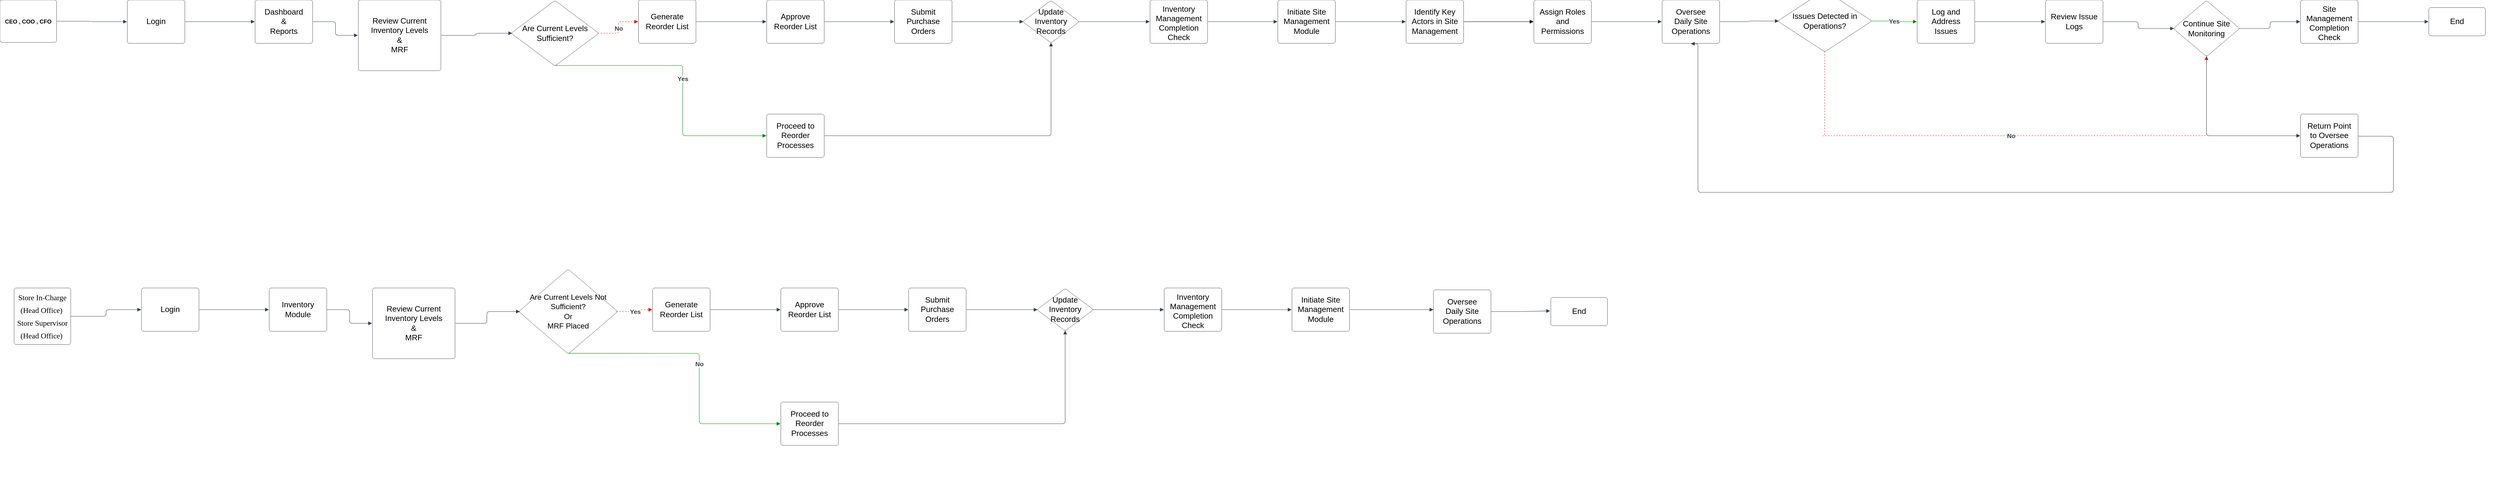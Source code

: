 <mxfile version="26.0.6">
  <diagram name="Page-1" id="gkHH0XiydJWJVt2vifZf">
    <mxGraphModel dx="4541" dy="-502" grid="1" gridSize="10" guides="1" tooltips="1" connect="1" arrows="1" fold="1" page="1" pageScale="1" pageWidth="850" pageHeight="1100" math="0" shadow="0">
      <root>
        <mxCell id="0" />
        <mxCell id="1" parent="0" />
        <mxCell id="hJsZTmZmDDR9Kw60t7y2-1" value="" style="group;dropTarget=0;pointerEvents=0;" vertex="1" parent="1">
          <mxGeometry x="-3400" y="1159" width="5271" height="408.431" as="geometry" />
        </mxCell>
        <mxCell id="hJsZTmZmDDR9Kw60t7y2-2" value="&lt;span style=&quot;font-size: 12px; text-wrap-mode: nowrap;&quot;&gt;&lt;b&gt;CEO , COO , CFO&lt;/b&gt;&lt;/span&gt;" style="html=1;overflow=block;blockSpacing=1;whiteSpace=wrap;fontSize=16.7;spacing=3.8;rounded=1;absoluteArcSize=1;arcSize=9;strokeWidth=NaN;lucidId=EjgL6~Q6XDg3;" vertex="1" parent="hJsZTmZmDDR9Kw60t7y2-1">
          <mxGeometry width="120" height="90" as="geometry" />
        </mxCell>
        <mxCell id="hJsZTmZmDDR9Kw60t7y2-3" value="Login" style="html=1;overflow=block;blockSpacing=1;whiteSpace=wrap;fontSize=16.7;spacing=9;rounded=1;absoluteArcSize=1;arcSize=9;strokeWidth=NaN;lucidId=EjgLtwZEJxSu;" vertex="1" parent="hJsZTmZmDDR9Kw60t7y2-1">
          <mxGeometry x="270" width="122" height="92" as="geometry" />
        </mxCell>
        <mxCell id="hJsZTmZmDDR9Kw60t7y2-4" value="Dashboard&lt;br&gt;&amp;amp;&lt;br&gt;Reports" style="html=1;overflow=block;blockSpacing=1;whiteSpace=wrap;fontSize=16.7;spacing=9;rounded=1;absoluteArcSize=1;arcSize=9;strokeWidth=NaN;lucidId=EjgLVKG_Uo.f;" vertex="1" parent="hJsZTmZmDDR9Kw60t7y2-1">
          <mxGeometry x="541" width="122" height="92" as="geometry" />
        </mxCell>
        <mxCell id="hJsZTmZmDDR9Kw60t7y2-5" value="Review Current Inventory Levels&lt;br&gt;&amp;amp;&lt;div&gt;MRF&lt;/div&gt;" style="html=1;overflow=block;blockSpacing=1;whiteSpace=wrap;fontSize=16.7;spacing=9;rounded=1;absoluteArcSize=1;arcSize=9;strokeWidth=NaN;lucidId=EjgLOzU3.O_G;" vertex="1" parent="hJsZTmZmDDR9Kw60t7y2-1">
          <mxGeometry x="760" width="175" height="150" as="geometry" />
        </mxCell>
        <mxCell id="hJsZTmZmDDR9Kw60t7y2-6" value="Are Current Levels Sufficient?" style="html=1;overflow=block;blockSpacing=1;whiteSpace=wrap;rhombus;fontSize=16.7;spacing=3.8;rounded=1;absoluteArcSize=1;arcSize=9;strokeWidth=NaN;lucidId=EjgL9UUAcc1q;" vertex="1" parent="hJsZTmZmDDR9Kw60t7y2-1">
          <mxGeometry x="1084" y="1" width="186" height="139" as="geometry" />
        </mxCell>
        <mxCell id="hJsZTmZmDDR9Kw60t7y2-7" value="Proceed to Reorder Processes" style="html=1;overflow=block;blockSpacing=1;whiteSpace=wrap;fontSize=16.7;spacing=9;rounded=1;absoluteArcSize=1;arcSize=9;strokeWidth=NaN;lucidId=EjgLZHWEGcp9;" vertex="1" parent="hJsZTmZmDDR9Kw60t7y2-1">
          <mxGeometry x="1626" y="242" width="122" height="92" as="geometry" />
        </mxCell>
        <mxCell id="hJsZTmZmDDR9Kw60t7y2-8" value="Generate Reorder List" style="html=1;overflow=block;blockSpacing=1;whiteSpace=wrap;fontSize=16.7;spacing=9;rounded=1;absoluteArcSize=1;arcSize=9;strokeWidth=NaN;lucidId=EjgLFG6DfWJj;" vertex="1" parent="hJsZTmZmDDR9Kw60t7y2-1">
          <mxGeometry x="1354" width="122" height="92" as="geometry" />
        </mxCell>
        <mxCell id="hJsZTmZmDDR9Kw60t7y2-9" value="Approve Reorder List" style="html=1;overflow=block;blockSpacing=1;whiteSpace=wrap;fontSize=16.7;spacing=9;rounded=1;absoluteArcSize=1;arcSize=9;strokeWidth=NaN;lucidId=EjgLLr8iSvA0;" vertex="1" parent="hJsZTmZmDDR9Kw60t7y2-1">
          <mxGeometry x="1626" width="122" height="92" as="geometry" />
        </mxCell>
        <mxCell id="hJsZTmZmDDR9Kw60t7y2-10" value="Submit Purchase Orders" style="html=1;overflow=block;blockSpacing=1;whiteSpace=wrap;fontSize=16.7;spacing=9;rounded=1;absoluteArcSize=1;arcSize=9;strokeWidth=NaN;lucidId=EjgLrljgHhcF;" vertex="1" parent="hJsZTmZmDDR9Kw60t7y2-1">
          <mxGeometry x="1897" width="122" height="92" as="geometry" />
        </mxCell>
        <mxCell id="hJsZTmZmDDR9Kw60t7y2-11" value="Update Inventory Records" style="html=1;overflow=block;blockSpacing=1;whiteSpace=wrap;rhombus;fontSize=16.7;spacing=3.8;rounded=1;absoluteArcSize=1;arcSize=9;strokeWidth=NaN;lucidId=EjgLuijhRN4M;" vertex="1" parent="hJsZTmZmDDR9Kw60t7y2-1">
          <mxGeometry x="2169" y="1" width="120" height="90" as="geometry" />
        </mxCell>
        <mxCell id="hJsZTmZmDDR9Kw60t7y2-12" value="Inventory Management Completion Check" style="html=1;overflow=block;blockSpacing=1;whiteSpace=wrap;fontSize=16.7;spacing=9;rounded=1;absoluteArcSize=1;arcSize=9;strokeWidth=NaN;lucidId=EjgL_.4KRflO;" vertex="1" parent="hJsZTmZmDDR9Kw60t7y2-1">
          <mxGeometry x="2439" width="122" height="92" as="geometry" />
        </mxCell>
        <mxCell id="hJsZTmZmDDR9Kw60t7y2-13" value="Initiate Site Management Module" style="html=1;overflow=block;blockSpacing=1;whiteSpace=wrap;fontSize=16.7;spacing=9;rounded=1;absoluteArcSize=1;arcSize=9;strokeWidth=NaN;lucidId=EjgLI088RUfB;" vertex="1" parent="hJsZTmZmDDR9Kw60t7y2-1">
          <mxGeometry x="2710" width="122" height="92" as="geometry" />
        </mxCell>
        <mxCell id="hJsZTmZmDDR9Kw60t7y2-14" value="Identify Key Actors in Site Management" style="html=1;overflow=block;blockSpacing=1;whiteSpace=wrap;fontSize=16.7;spacing=9;rounded=1;absoluteArcSize=1;arcSize=9;strokeWidth=NaN;lucidId=EjgLQOj7N_Zz;" vertex="1" parent="hJsZTmZmDDR9Kw60t7y2-1">
          <mxGeometry x="2982" width="122" height="92" as="geometry" />
        </mxCell>
        <mxCell id="hJsZTmZmDDR9Kw60t7y2-15" value="Assign Roles and Permissions" style="html=1;overflow=block;blockSpacing=1;whiteSpace=wrap;fontSize=16.7;spacing=9;rounded=1;absoluteArcSize=1;arcSize=9;strokeWidth=NaN;lucidId=EjgLk.0mJW4V;" vertex="1" parent="hJsZTmZmDDR9Kw60t7y2-1">
          <mxGeometry x="3253" width="122" height="92" as="geometry" />
        </mxCell>
        <mxCell id="hJsZTmZmDDR9Kw60t7y2-16" value="Oversee Daily Site Operations" style="html=1;overflow=block;blockSpacing=1;whiteSpace=wrap;fontSize=16.7;spacing=9;rounded=1;absoluteArcSize=1;arcSize=9;strokeWidth=NaN;lucidId=EjgLvT6um53y;" vertex="1" parent="hJsZTmZmDDR9Kw60t7y2-1">
          <mxGeometry x="3525" width="122" height="92" as="geometry" />
        </mxCell>
        <mxCell id="hJsZTmZmDDR9Kw60t7y2-17" value="Issues Detected in Operations?" style="html=1;overflow=block;blockSpacing=1;whiteSpace=wrap;rhombus;fontSize=16.7;spacing=3.8;rounded=1;absoluteArcSize=1;arcSize=9;strokeWidth=NaN;lucidId=EjgL9F~z1Yey;" vertex="1" parent="hJsZTmZmDDR9Kw60t7y2-1">
          <mxGeometry x="3770" y="-20.75" width="200" height="130.75" as="geometry" />
        </mxCell>
        <mxCell id="hJsZTmZmDDR9Kw60t7y2-18" value="Log and Address Issues" style="html=1;overflow=block;blockSpacing=1;whiteSpace=wrap;fontSize=16.7;spacing=9;rounded=1;absoluteArcSize=1;arcSize=9;strokeWidth=NaN;lucidId=EjgLhWUXhW7u;" vertex="1" parent="hJsZTmZmDDR9Kw60t7y2-1">
          <mxGeometry x="4066" width="122" height="92" as="geometry" />
        </mxCell>
        <mxCell id="hJsZTmZmDDR9Kw60t7y2-19" value="Review Issue Logs" style="html=1;overflow=block;blockSpacing=1;whiteSpace=wrap;fontSize=16.7;spacing=9;rounded=1;absoluteArcSize=1;arcSize=9;strokeWidth=NaN;lucidId=EjgLm85xOVRP;" vertex="1" parent="hJsZTmZmDDR9Kw60t7y2-1">
          <mxGeometry x="4338" width="122" height="92" as="geometry" />
        </mxCell>
        <mxCell id="hJsZTmZmDDR9Kw60t7y2-20" value="Continue Site Monitoring" style="html=1;overflow=block;blockSpacing=1;whiteSpace=wrap;rhombus;fontSize=16.7;spacing=3.8;rounded=1;absoluteArcSize=1;arcSize=9;strokeWidth=NaN;lucidId=EjgL1orkh-_m;" vertex="1" parent="hJsZTmZmDDR9Kw60t7y2-1">
          <mxGeometry x="4609" y="1" width="141" height="119" as="geometry" />
        </mxCell>
        <mxCell id="hJsZTmZmDDR9Kw60t7y2-21" value="Site Management Completion Check" style="html=1;overflow=block;blockSpacing=1;whiteSpace=wrap;fontSize=16.7;spacing=9;rounded=1;absoluteArcSize=1;arcSize=9;strokeWidth=NaN;lucidId=EjgLoFfvhtgl;" vertex="1" parent="hJsZTmZmDDR9Kw60t7y2-1">
          <mxGeometry x="4879" width="122" height="92" as="geometry" />
        </mxCell>
        <mxCell id="hJsZTmZmDDR9Kw60t7y2-22" value="End" style="html=1;overflow=block;blockSpacing=1;whiteSpace=wrap;fontSize=16.7;spacing=3.8;rounded=1;absoluteArcSize=1;arcSize=9;strokeWidth=NaN;lucidId=EjgLxapHAk7J;" vertex="1" parent="hJsZTmZmDDR9Kw60t7y2-1">
          <mxGeometry x="5151" y="16" width="120" height="60" as="geometry" />
        </mxCell>
        <mxCell id="hJsZTmZmDDR9Kw60t7y2-24" value="Return Point to Oversee Operations" style="html=1;overflow=block;blockSpacing=1;whiteSpace=wrap;fontSize=16.7;spacing=9;rounded=1;absoluteArcSize=1;arcSize=9;strokeWidth=NaN;lucidId=EjgLWpXIi.QZ;" vertex="1" parent="hJsZTmZmDDR9Kw60t7y2-1">
          <mxGeometry x="4879" y="242" width="122" height="92" as="geometry" />
        </mxCell>
        <mxCell id="hJsZTmZmDDR9Kw60t7y2-25" value="" style="html=1;jettySize=18;whiteSpace=wrap;fontSize=13;strokeColor=#3a414a;strokeOpacity=100;strokeWidth=0.8;rounded=1;arcSize=12;edgeStyle=orthogonalEdgeStyle;startArrow=none;endArrow=block;endFill=1;exitX=1.006;exitY=0.5;exitPerimeter=0;entryX=-0.006;entryY=0.5;entryPerimeter=0;lucidId=EjgL3VEAT9DE;" edge="1" parent="hJsZTmZmDDR9Kw60t7y2-1" source="hJsZTmZmDDR9Kw60t7y2-2" target="hJsZTmZmDDR9Kw60t7y2-3">
          <mxGeometry width="100" height="100" relative="1" as="geometry">
            <Array as="points" />
          </mxGeometry>
        </mxCell>
        <mxCell id="hJsZTmZmDDR9Kw60t7y2-26" value="" style="html=1;jettySize=18;whiteSpace=wrap;fontSize=13;strokeColor=#3a414a;strokeOpacity=100;strokeWidth=0.8;rounded=1;arcSize=12;edgeStyle=orthogonalEdgeStyle;startArrow=none;endArrow=block;endFill=1;exitX=1.006;exitY=0.5;exitPerimeter=0;entryX=-0.006;entryY=0.5;entryPerimeter=0;lucidId=EjgL0av2GVsZ;" edge="1" parent="hJsZTmZmDDR9Kw60t7y2-1" source="hJsZTmZmDDR9Kw60t7y2-3" target="hJsZTmZmDDR9Kw60t7y2-4">
          <mxGeometry width="100" height="100" relative="1" as="geometry">
            <Array as="points" />
          </mxGeometry>
        </mxCell>
        <mxCell id="hJsZTmZmDDR9Kw60t7y2-27" value="" style="html=1;jettySize=18;whiteSpace=wrap;fontSize=13;strokeColor=#3a414a;strokeOpacity=100;strokeWidth=0.8;rounded=1;arcSize=12;edgeStyle=orthogonalEdgeStyle;startArrow=none;endArrow=block;endFill=1;exitX=1.006;exitY=0.5;exitPerimeter=0;entryX=-0.006;entryY=0.5;entryPerimeter=0;lucidId=EjgLHLuMFvAr;" edge="1" parent="hJsZTmZmDDR9Kw60t7y2-1" source="hJsZTmZmDDR9Kw60t7y2-4" target="hJsZTmZmDDR9Kw60t7y2-5">
          <mxGeometry width="100" height="100" relative="1" as="geometry">
            <Array as="points" />
          </mxGeometry>
        </mxCell>
        <mxCell id="hJsZTmZmDDR9Kw60t7y2-28" value="" style="html=1;jettySize=18;whiteSpace=wrap;fontSize=13;strokeColor=#3a414a;strokeOpacity=100;strokeWidth=0.8;rounded=1;arcSize=12;edgeStyle=orthogonalEdgeStyle;startArrow=none;endArrow=block;endFill=1;exitX=1.006;exitY=0.5;exitPerimeter=0;entryX=0.012;entryY=0.5;entryPerimeter=0;lucidId=EjgLv7LTHXwQ;" edge="1" parent="hJsZTmZmDDR9Kw60t7y2-1" source="hJsZTmZmDDR9Kw60t7y2-5" target="hJsZTmZmDDR9Kw60t7y2-6">
          <mxGeometry width="100" height="100" relative="1" as="geometry">
            <Array as="points" />
          </mxGeometry>
        </mxCell>
        <mxCell id="hJsZTmZmDDR9Kw60t7y2-29" value="" style="html=1;jettySize=18;whiteSpace=wrap;fontSize=13;strokeColor=#008a0e;strokeOpacity=100;strokeWidth=0.8;rounded=1;arcSize=12;edgeStyle=orthogonalEdgeStyle;startArrow=none;endArrow=block;endFill=1;exitX=0.5;exitY=0.992;exitPerimeter=0;entryX=-0.006;entryY=0.5;entryPerimeter=0;lucidId=EjgLafXjpDZq;" edge="1" parent="hJsZTmZmDDR9Kw60t7y2-1" source="hJsZTmZmDDR9Kw60t7y2-6" target="hJsZTmZmDDR9Kw60t7y2-7">
          <mxGeometry width="100" height="100" relative="1" as="geometry">
            <Array as="points" />
          </mxGeometry>
        </mxCell>
        <mxCell id="hJsZTmZmDDR9Kw60t7y2-30" value="Yes" style="text;html=1;resizable=0;labelBackgroundColor=default;align=center;verticalAlign=middle;fontStyle=1;fontColor=#3a414a;fontSize=13.3;" vertex="1" parent="hJsZTmZmDDR9Kw60t7y2-29">
          <mxGeometry relative="1" as="geometry" />
        </mxCell>
        <mxCell id="hJsZTmZmDDR9Kw60t7y2-31" value="" style="html=1;jettySize=18;whiteSpace=wrap;fontSize=13;strokeColor=#e81313;strokeOpacity=100;dashed=1;fixDash=1;strokeWidth=0.8;rounded=1;arcSize=12;edgeStyle=orthogonalEdgeStyle;startArrow=none;endArrow=block;endFill=1;exitX=0.988;exitY=0.5;exitPerimeter=0;entryX=-0.006;entryY=0.5;entryPerimeter=0;lucidId=EjgL27~xLFvi;" edge="1" parent="hJsZTmZmDDR9Kw60t7y2-1" source="hJsZTmZmDDR9Kw60t7y2-6" target="hJsZTmZmDDR9Kw60t7y2-8">
          <mxGeometry width="100" height="100" relative="1" as="geometry">
            <Array as="points" />
          </mxGeometry>
        </mxCell>
        <mxCell id="hJsZTmZmDDR9Kw60t7y2-32" value="No" style="text;html=1;resizable=0;labelBackgroundColor=default;align=center;verticalAlign=middle;fontStyle=1;fontColor=#3a414a;fontSize=13.3;" vertex="1" parent="hJsZTmZmDDR9Kw60t7y2-31">
          <mxGeometry relative="1" as="geometry" />
        </mxCell>
        <mxCell id="hJsZTmZmDDR9Kw60t7y2-33" value="" style="html=1;jettySize=18;whiteSpace=wrap;fontSize=13;strokeColor=#3a414a;strokeOpacity=100;strokeWidth=0.8;rounded=1;arcSize=12;edgeStyle=orthogonalEdgeStyle;startArrow=none;endArrow=block;endFill=1;exitX=1.006;exitY=0.5;exitPerimeter=0;entryX=-0.006;entryY=0.5;entryPerimeter=0;lucidId=EjgLr.cU1wcV;" edge="1" parent="hJsZTmZmDDR9Kw60t7y2-1" source="hJsZTmZmDDR9Kw60t7y2-8" target="hJsZTmZmDDR9Kw60t7y2-9">
          <mxGeometry width="100" height="100" relative="1" as="geometry">
            <Array as="points" />
          </mxGeometry>
        </mxCell>
        <mxCell id="hJsZTmZmDDR9Kw60t7y2-34" value="" style="html=1;jettySize=18;whiteSpace=wrap;fontSize=13;strokeColor=#3a414a;strokeOpacity=100;strokeWidth=0.8;rounded=1;arcSize=12;edgeStyle=orthogonalEdgeStyle;startArrow=none;endArrow=block;endFill=1;exitX=1.006;exitY=0.5;exitPerimeter=0;entryX=-0.006;entryY=0.5;entryPerimeter=0;lucidId=EjgLcfwG.y6m;" edge="1" parent="hJsZTmZmDDR9Kw60t7y2-1" source="hJsZTmZmDDR9Kw60t7y2-9" target="hJsZTmZmDDR9Kw60t7y2-10">
          <mxGeometry width="100" height="100" relative="1" as="geometry">
            <Array as="points" />
          </mxGeometry>
        </mxCell>
        <mxCell id="hJsZTmZmDDR9Kw60t7y2-35" value="" style="html=1;jettySize=18;whiteSpace=wrap;fontSize=13;strokeColor=#3a414a;strokeOpacity=100;strokeWidth=0.8;rounded=1;arcSize=12;edgeStyle=orthogonalEdgeStyle;startArrow=none;endArrow=block;endFill=1;exitX=1.006;exitY=0.5;exitPerimeter=0;entryX=0.5;entryY=0.992;entryPerimeter=0;lucidId=EjgL~QutdFOK;" edge="1" parent="hJsZTmZmDDR9Kw60t7y2-1" source="hJsZTmZmDDR9Kw60t7y2-7" target="hJsZTmZmDDR9Kw60t7y2-11">
          <mxGeometry width="100" height="100" relative="1" as="geometry">
            <Array as="points" />
          </mxGeometry>
        </mxCell>
        <mxCell id="hJsZTmZmDDR9Kw60t7y2-36" value="" style="html=1;jettySize=18;whiteSpace=wrap;fontSize=13;strokeColor=#3a414a;strokeOpacity=100;strokeWidth=0.8;rounded=1;arcSize=12;edgeStyle=orthogonalEdgeStyle;startArrow=none;endArrow=block;endFill=1;exitX=1.006;exitY=0.5;exitPerimeter=0;entryX=0.012;entryY=0.5;entryPerimeter=0;lucidId=EjgLXuzipgVp;" edge="1" parent="hJsZTmZmDDR9Kw60t7y2-1" source="hJsZTmZmDDR9Kw60t7y2-10" target="hJsZTmZmDDR9Kw60t7y2-11">
          <mxGeometry width="100" height="100" relative="1" as="geometry">
            <Array as="points" />
          </mxGeometry>
        </mxCell>
        <mxCell id="hJsZTmZmDDR9Kw60t7y2-37" value="" style="html=1;jettySize=18;whiteSpace=wrap;fontSize=13;strokeColor=#3a414a;strokeOpacity=100;strokeWidth=0.8;rounded=1;arcSize=12;edgeStyle=orthogonalEdgeStyle;startArrow=none;endArrow=block;endFill=1;exitX=0.988;exitY=0.5;exitPerimeter=0;entryX=-0.006;entryY=0.5;entryPerimeter=0;lucidId=EjgLS-o4CDrv;" edge="1" parent="hJsZTmZmDDR9Kw60t7y2-1" source="hJsZTmZmDDR9Kw60t7y2-11" target="hJsZTmZmDDR9Kw60t7y2-12">
          <mxGeometry width="100" height="100" relative="1" as="geometry">
            <Array as="points" />
          </mxGeometry>
        </mxCell>
        <mxCell id="hJsZTmZmDDR9Kw60t7y2-38" value="" style="html=1;jettySize=18;whiteSpace=wrap;fontSize=13;strokeColor=#3a414a;strokeOpacity=100;strokeWidth=0.8;rounded=1;arcSize=12;edgeStyle=orthogonalEdgeStyle;startArrow=none;endArrow=block;endFill=1;exitX=1.006;exitY=0.5;exitPerimeter=0;entryX=-0.006;entryY=0.5;entryPerimeter=0;lucidId=EjgLPVA~iwVe;" edge="1" parent="hJsZTmZmDDR9Kw60t7y2-1" source="hJsZTmZmDDR9Kw60t7y2-12" target="hJsZTmZmDDR9Kw60t7y2-13">
          <mxGeometry width="100" height="100" relative="1" as="geometry">
            <Array as="points" />
          </mxGeometry>
        </mxCell>
        <mxCell id="hJsZTmZmDDR9Kw60t7y2-39" value="" style="html=1;jettySize=18;whiteSpace=wrap;fontSize=13;strokeColor=#3a414a;strokeOpacity=100;strokeWidth=0.8;rounded=1;arcSize=12;edgeStyle=orthogonalEdgeStyle;startArrow=none;endArrow=block;endFill=1;exitX=1.006;exitY=0.5;exitPerimeter=0;entryX=-0.006;entryY=0.5;entryPerimeter=0;lucidId=EjgLKuAtKb~S;" edge="1" parent="hJsZTmZmDDR9Kw60t7y2-1" source="hJsZTmZmDDR9Kw60t7y2-13" target="hJsZTmZmDDR9Kw60t7y2-14">
          <mxGeometry width="100" height="100" relative="1" as="geometry">
            <Array as="points" />
          </mxGeometry>
        </mxCell>
        <mxCell id="hJsZTmZmDDR9Kw60t7y2-40" value="" style="html=1;jettySize=18;whiteSpace=wrap;fontSize=13;strokeOpacity=100;strokeWidth=0.8;rounded=1;arcSize=12;edgeStyle=orthogonalEdgeStyle;startArrow=none;endArrow=block;endFill=1;exitX=1.006;exitY=0.5;exitPerimeter=0;entryX=-0.006;entryY=0.5;entryPerimeter=0;lucidId=EjgLFE9ArPmi;" edge="1" parent="hJsZTmZmDDR9Kw60t7y2-1" source="hJsZTmZmDDR9Kw60t7y2-14" target="hJsZTmZmDDR9Kw60t7y2-15">
          <mxGeometry width="100" height="100" relative="1" as="geometry">
            <Array as="points" />
          </mxGeometry>
        </mxCell>
        <mxCell id="hJsZTmZmDDR9Kw60t7y2-41" value="" style="html=1;jettySize=18;whiteSpace=wrap;fontSize=13;strokeColor=#3a414a;strokeOpacity=100;strokeWidth=0.8;rounded=1;arcSize=12;edgeStyle=orthogonalEdgeStyle;startArrow=none;endArrow=block;endFill=1;exitX=1.006;exitY=0.5;exitPerimeter=0;entryX=-0.006;entryY=0.5;entryPerimeter=0;lucidId=EjgLl6FkTTJN;" edge="1" parent="hJsZTmZmDDR9Kw60t7y2-1" source="hJsZTmZmDDR9Kw60t7y2-15" target="hJsZTmZmDDR9Kw60t7y2-16">
          <mxGeometry width="100" height="100" relative="1" as="geometry">
            <Array as="points" />
          </mxGeometry>
        </mxCell>
        <mxCell id="hJsZTmZmDDR9Kw60t7y2-42" value="" style="html=1;jettySize=18;whiteSpace=wrap;fontSize=13;strokeColor=#3a414a;strokeOpacity=100;strokeWidth=0.8;rounded=1;arcSize=12;edgeStyle=orthogonalEdgeStyle;startArrow=none;endArrow=block;endFill=1;exitX=1.006;exitY=0.5;exitPerimeter=0;entryX=0.012;entryY=0.5;entryPerimeter=0;lucidId=EjgLp_ulS_DM;" edge="1" parent="hJsZTmZmDDR9Kw60t7y2-1" source="hJsZTmZmDDR9Kw60t7y2-16" target="hJsZTmZmDDR9Kw60t7y2-17">
          <mxGeometry width="100" height="100" relative="1" as="geometry">
            <Array as="points" />
          </mxGeometry>
        </mxCell>
        <mxCell id="hJsZTmZmDDR9Kw60t7y2-43" value="" style="html=1;jettySize=18;whiteSpace=wrap;fontSize=13;strokeColor=#008a0e;strokeOpacity=100;strokeWidth=0.8;rounded=1;arcSize=12;edgeStyle=orthogonalEdgeStyle;startArrow=none;endArrow=block;endFill=1;exitX=0.988;exitY=0.5;exitPerimeter=0;entryX=-0.006;entryY=0.5;entryPerimeter=0;lucidId=EjgLoC44yt-D;" edge="1" parent="hJsZTmZmDDR9Kw60t7y2-1" source="hJsZTmZmDDR9Kw60t7y2-17" target="hJsZTmZmDDR9Kw60t7y2-18">
          <mxGeometry width="100" height="100" relative="1" as="geometry">
            <Array as="points" />
          </mxGeometry>
        </mxCell>
        <mxCell id="hJsZTmZmDDR9Kw60t7y2-44" value="Yes" style="text;html=1;resizable=0;labelBackgroundColor=default;align=center;verticalAlign=middle;fontStyle=1;fontColor=#3a414a;fontSize=13.3;" vertex="1" parent="hJsZTmZmDDR9Kw60t7y2-43">
          <mxGeometry relative="1" as="geometry" />
        </mxCell>
        <mxCell id="hJsZTmZmDDR9Kw60t7y2-45" value="" style="html=1;jettySize=18;whiteSpace=wrap;fontSize=13;strokeColor=#3a414a;strokeOpacity=100;strokeWidth=0.8;rounded=1;arcSize=12;edgeStyle=orthogonalEdgeStyle;startArrow=none;endArrow=block;endFill=1;exitX=1.006;exitY=0.5;exitPerimeter=0;entryX=-0.006;entryY=0.5;entryPerimeter=0;lucidId=EjgLOTAAA44H;" edge="1" parent="hJsZTmZmDDR9Kw60t7y2-1" source="hJsZTmZmDDR9Kw60t7y2-18" target="hJsZTmZmDDR9Kw60t7y2-19">
          <mxGeometry width="100" height="100" relative="1" as="geometry">
            <Array as="points" />
          </mxGeometry>
        </mxCell>
        <mxCell id="hJsZTmZmDDR9Kw60t7y2-46" value="" style="html=1;jettySize=18;whiteSpace=wrap;fontSize=13;strokeColor=#e81313;strokeOpacity=100;dashed=1;fixDash=1;strokeWidth=0.8;rounded=1;arcSize=12;edgeStyle=orthogonalEdgeStyle;startArrow=none;endArrow=block;endFill=1;exitX=0.5;exitY=0.992;exitPerimeter=0;entryX=0.5;entryY=0.992;entryPerimeter=0;lucidId=EjgLmQA7dpb6;" edge="1" parent="hJsZTmZmDDR9Kw60t7y2-1" source="hJsZTmZmDDR9Kw60t7y2-17" target="hJsZTmZmDDR9Kw60t7y2-20">
          <mxGeometry width="100" height="100" relative="1" as="geometry">
            <Array as="points">
              <mxPoint x="3865" y="288" />
              <mxPoint x="4661" y="288" />
            </Array>
          </mxGeometry>
        </mxCell>
        <mxCell id="hJsZTmZmDDR9Kw60t7y2-47" value="No" style="text;html=1;resizable=0;labelBackgroundColor=default;align=center;verticalAlign=middle;fontStyle=1;fontColor=#3a414a;fontSize=13.3;" vertex="1" parent="hJsZTmZmDDR9Kw60t7y2-46">
          <mxGeometry relative="1" as="geometry" />
        </mxCell>
        <mxCell id="hJsZTmZmDDR9Kw60t7y2-48" value="" style="html=1;jettySize=18;whiteSpace=wrap;fontSize=13;strokeColor=#3a414a;strokeOpacity=100;strokeWidth=0.8;rounded=1;arcSize=12;edgeStyle=orthogonalEdgeStyle;startArrow=none;endArrow=block;endFill=1;exitX=1.006;exitY=0.5;exitPerimeter=0;entryX=0.012;entryY=0.5;entryPerimeter=0;lucidId=EjgLhz1bnqkV;" edge="1" parent="hJsZTmZmDDR9Kw60t7y2-1" source="hJsZTmZmDDR9Kw60t7y2-19" target="hJsZTmZmDDR9Kw60t7y2-20">
          <mxGeometry width="100" height="100" relative="1" as="geometry">
            <Array as="points" />
          </mxGeometry>
        </mxCell>
        <mxCell id="hJsZTmZmDDR9Kw60t7y2-49" value="" style="html=1;jettySize=18;whiteSpace=wrap;fontSize=13;strokeColor=#3a414a;strokeOpacity=100;strokeWidth=0.8;rounded=1;arcSize=12;edgeStyle=orthogonalEdgeStyle;startArrow=none;endArrow=block;endFill=1;exitX=0.988;exitY=0.5;exitPerimeter=0;entryX=-0.006;entryY=0.5;entryPerimeter=0;lucidId=EjgL7niWs6Tx;" edge="1" parent="hJsZTmZmDDR9Kw60t7y2-1" source="hJsZTmZmDDR9Kw60t7y2-20" target="hJsZTmZmDDR9Kw60t7y2-21">
          <mxGeometry width="100" height="100" relative="1" as="geometry">
            <Array as="points" />
          </mxGeometry>
        </mxCell>
        <mxCell id="hJsZTmZmDDR9Kw60t7y2-50" value="" style="html=1;jettySize=18;whiteSpace=wrap;fontSize=13;strokeColor=#3a414a;strokeOpacity=100;strokeWidth=0.8;rounded=1;arcSize=12;edgeStyle=orthogonalEdgeStyle;startArrow=none;endArrow=block;endFill=1;exitX=1.006;exitY=0.5;exitPerimeter=0;entryX=-0.006;entryY=0.5;entryPerimeter=0;lucidId=EjgLIiDdnQZw;" edge="1" parent="hJsZTmZmDDR9Kw60t7y2-1" source="hJsZTmZmDDR9Kw60t7y2-21" target="hJsZTmZmDDR9Kw60t7y2-22">
          <mxGeometry width="100" height="100" relative="1" as="geometry">
            <Array as="points" />
          </mxGeometry>
        </mxCell>
        <mxCell id="hJsZTmZmDDR9Kw60t7y2-52" value="" style="html=1;jettySize=18;whiteSpace=wrap;fontSize=13;strokeColor=#3a414a;strokeOpacity=100;strokeWidth=0.8;rounded=1;arcSize=12;edgeStyle=orthogonalEdgeStyle;startArrow=none;endArrow=block;endFill=1;exitX=0.5;exitY=0.992;exitPerimeter=0;entryX=-0.006;entryY=0.5;entryPerimeter=0;lucidId=EjgLX9qSpBAz;" edge="1" parent="hJsZTmZmDDR9Kw60t7y2-1" source="hJsZTmZmDDR9Kw60t7y2-20" target="hJsZTmZmDDR9Kw60t7y2-24">
          <mxGeometry width="100" height="100" relative="1" as="geometry">
            <Array as="points" />
          </mxGeometry>
        </mxCell>
        <mxCell id="hJsZTmZmDDR9Kw60t7y2-54" value="" style="html=1;jettySize=18;whiteSpace=wrap;fontSize=13;strokeColor=#3a414a;strokeOpacity=100;strokeWidth=0.8;rounded=1;arcSize=12;edgeStyle=orthogonalEdgeStyle;startArrow=none;endArrow=block;endFill=1;exitX=1.006;exitY=0.5;exitPerimeter=0;entryX=0.5;entryY=1.008;entryPerimeter=0;lucidId=EjgL89KVdAjJ;" edge="1" parent="hJsZTmZmDDR9Kw60t7y2-1" source="hJsZTmZmDDR9Kw60t7y2-24" target="hJsZTmZmDDR9Kw60t7y2-16">
          <mxGeometry width="100" height="100" relative="1" as="geometry">
            <Array as="points">
              <mxPoint x="5076" y="289" />
              <mxPoint x="5076" y="408" />
              <mxPoint x="3601" y="408" />
            </Array>
          </mxGeometry>
        </mxCell>
        <mxCell id="hJsZTmZmDDR9Kw60t7y2-63" value="" style="group;dropTarget=0;pointerEvents=0;" vertex="1" parent="1">
          <mxGeometry x="-3370" y="1770" width="5271" height="408.431" as="geometry" />
        </mxCell>
        <mxCell id="hJsZTmZmDDR9Kw60t7y2-64" value="&lt;span style=&quot;-webkit-user-drag: none; -webkit-tap-highlight-color: transparent; margin: 0px; padding: 0px; user-select: text; text-align: justify; white-space-collapse: preserve; background-color: rgb(255, 255, 255); font-size: 12pt; line-height: 27px; font-family: &amp;quot;Times New Roman&amp;quot;, &amp;quot;Times New Roman_EmbeddedFont&amp;quot;, &amp;quot;Times New Roman_MSFontService&amp;quot;, serif; font-variant-ligatures: none !important;&quot; class=&quot;TextRun SCXW184420366 BCX8&quot; lang=&quot;EN-GB&quot; data-contrast=&quot;auto&quot;&gt;&lt;span style=&quot;-webkit-user-drag: none; -webkit-tap-highlight-color: transparent; margin: 0px; padding: 0px; user-select: text;&quot; class=&quot;NormalTextRun SCXW184420366 BCX8&quot;&gt;Store In-Charge (Head Office)&lt;/span&gt;&lt;/span&gt;&lt;span style=&quot;-webkit-user-drag: none; -webkit-tap-highlight-color: transparent; margin: 0px; padding: 0px; user-select: text; text-align: justify; white-space-collapse: preserve; background-color: rgb(255, 255, 255); font-size: 12pt; line-height: 27px; font-family: &amp;quot;Times New Roman&amp;quot;, &amp;quot;Times New Roman_EmbeddedFont&amp;quot;, &amp;quot;Times New Roman_MSFontService&amp;quot;, serif;&quot; data-ccp-props=&quot;{&amp;quot;201341983&amp;quot;:0,&amp;quot;335551550&amp;quot;:6,&amp;quot;335551620&amp;quot;:6,&amp;quot;335559740&amp;quot;:360}&quot; class=&quot;EOP SCXW184420366 BCX8&quot;&gt;&amp;nbsp;&lt;br/&gt;&lt;span style=&quot;-webkit-user-drag: none; -webkit-tap-highlight-color: transparent; margin: 0px; padding: 0px; user-select: text; font-size: 12pt; line-height: 27px; font-variant-ligatures: none !important;&quot; class=&quot;TextRun SCXW25561058 BCX8&quot; lang=&quot;EN-GB&quot; data-contrast=&quot;auto&quot;&gt;&lt;span style=&quot;-webkit-user-drag: none; -webkit-tap-highlight-color: transparent; margin: 0px; padding: 0px; user-select: text;&quot; class=&quot;NormalTextRun SCXW25561058 BCX8&quot;&gt;Store Supervisor (Head Office)&lt;/span&gt;&lt;/span&gt;&lt;span style=&quot;-webkit-user-drag: none; -webkit-tap-highlight-color: transparent; margin: 0px; padding: 0px; user-select: text; font-size: 12pt; line-height: 27px;&quot; data-ccp-props=&quot;{&amp;quot;201341983&amp;quot;:0,&amp;quot;335551550&amp;quot;:6,&amp;quot;335551620&amp;quot;:6,&amp;quot;335559740&amp;quot;:360}&quot; class=&quot;EOP SCXW25561058 BCX8&quot;&gt;&amp;nbsp;&lt;/span&gt;&lt;/span&gt;" style="html=1;overflow=block;blockSpacing=1;whiteSpace=wrap;fontSize=16.7;spacing=3.8;rounded=1;absoluteArcSize=1;arcSize=9;strokeWidth=NaN;lucidId=EjgL6~Q6XDg3;" vertex="1" parent="hJsZTmZmDDR9Kw60t7y2-63">
          <mxGeometry width="120" height="120" as="geometry" />
        </mxCell>
        <mxCell id="hJsZTmZmDDR9Kw60t7y2-65" value="Login" style="html=1;overflow=block;blockSpacing=1;whiteSpace=wrap;fontSize=16.7;spacing=9;rounded=1;absoluteArcSize=1;arcSize=9;strokeWidth=NaN;lucidId=EjgLtwZEJxSu;" vertex="1" parent="hJsZTmZmDDR9Kw60t7y2-63">
          <mxGeometry x="270" width="122" height="92" as="geometry" />
        </mxCell>
        <mxCell id="hJsZTmZmDDR9Kw60t7y2-66" value="Inventory Module" style="html=1;overflow=block;blockSpacing=1;whiteSpace=wrap;fontSize=16.7;spacing=9;rounded=1;absoluteArcSize=1;arcSize=9;strokeWidth=NaN;lucidId=EjgLVKG_Uo.f;" vertex="1" parent="hJsZTmZmDDR9Kw60t7y2-63">
          <mxGeometry x="541" width="122" height="92" as="geometry" />
        </mxCell>
        <mxCell id="hJsZTmZmDDR9Kw60t7y2-67" value="Review Current Inventory Levels&lt;br&gt;&amp;amp;&lt;div&gt;MRF&lt;/div&gt;" style="html=1;overflow=block;blockSpacing=1;whiteSpace=wrap;fontSize=16.7;spacing=9;rounded=1;absoluteArcSize=1;arcSize=9;strokeWidth=NaN;lucidId=EjgLOzU3.O_G;" vertex="1" parent="hJsZTmZmDDR9Kw60t7y2-63">
          <mxGeometry x="760" width="175" height="150" as="geometry" />
        </mxCell>
        <mxCell id="hJsZTmZmDDR9Kw60t7y2-68" value="&lt;font style=&quot;font-size: 16px;&quot;&gt;Are Current Levels Not Sufficient?&lt;br&gt;Or&lt;br&gt;MRF Placed&lt;/font&gt;" style="html=1;overflow=block;blockSpacing=1;whiteSpace=wrap;rhombus;fontSize=16.7;spacing=3.8;rounded=1;absoluteArcSize=1;arcSize=9;strokeWidth=NaN;lucidId=EjgL9UUAcc1q;" vertex="1" parent="hJsZTmZmDDR9Kw60t7y2-63">
          <mxGeometry x="1070" y="-40" width="210" height="180" as="geometry" />
        </mxCell>
        <mxCell id="hJsZTmZmDDR9Kw60t7y2-69" value="Proceed to Reorder Processes" style="html=1;overflow=block;blockSpacing=1;whiteSpace=wrap;fontSize=16.7;spacing=9;rounded=1;absoluteArcSize=1;arcSize=9;strokeWidth=NaN;lucidId=EjgLZHWEGcp9;" vertex="1" parent="hJsZTmZmDDR9Kw60t7y2-63">
          <mxGeometry x="1626" y="242" width="122" height="92" as="geometry" />
        </mxCell>
        <mxCell id="hJsZTmZmDDR9Kw60t7y2-70" value="Generate Reorder List" style="html=1;overflow=block;blockSpacing=1;whiteSpace=wrap;fontSize=16.7;spacing=9;rounded=1;absoluteArcSize=1;arcSize=9;strokeWidth=NaN;lucidId=EjgLFG6DfWJj;" vertex="1" parent="hJsZTmZmDDR9Kw60t7y2-63">
          <mxGeometry x="1354" width="122" height="92" as="geometry" />
        </mxCell>
        <mxCell id="hJsZTmZmDDR9Kw60t7y2-71" value="Approve Reorder List" style="html=1;overflow=block;blockSpacing=1;whiteSpace=wrap;fontSize=16.7;spacing=9;rounded=1;absoluteArcSize=1;arcSize=9;strokeWidth=NaN;lucidId=EjgLLr8iSvA0;" vertex="1" parent="hJsZTmZmDDR9Kw60t7y2-63">
          <mxGeometry x="1626" width="122" height="92" as="geometry" />
        </mxCell>
        <mxCell id="hJsZTmZmDDR9Kw60t7y2-72" value="Submit Purchase Orders" style="html=1;overflow=block;blockSpacing=1;whiteSpace=wrap;fontSize=16.7;spacing=9;rounded=1;absoluteArcSize=1;arcSize=9;strokeWidth=NaN;lucidId=EjgLrljgHhcF;" vertex="1" parent="hJsZTmZmDDR9Kw60t7y2-63">
          <mxGeometry x="1897" width="122" height="92" as="geometry" />
        </mxCell>
        <mxCell id="hJsZTmZmDDR9Kw60t7y2-73" value="Update Inventory Records" style="html=1;overflow=block;blockSpacing=1;whiteSpace=wrap;rhombus;fontSize=16.7;spacing=3.8;rounded=1;absoluteArcSize=1;arcSize=9;strokeWidth=NaN;lucidId=EjgLuijhRN4M;" vertex="1" parent="hJsZTmZmDDR9Kw60t7y2-63">
          <mxGeometry x="2169" y="1" width="120" height="90" as="geometry" />
        </mxCell>
        <mxCell id="hJsZTmZmDDR9Kw60t7y2-74" value="Inventory Management Completion Check" style="html=1;overflow=block;blockSpacing=1;whiteSpace=wrap;fontSize=16.7;spacing=9;rounded=1;absoluteArcSize=1;arcSize=9;strokeWidth=NaN;lucidId=EjgL_.4KRflO;" vertex="1" parent="hJsZTmZmDDR9Kw60t7y2-63">
          <mxGeometry x="2439" width="122" height="92" as="geometry" />
        </mxCell>
        <mxCell id="hJsZTmZmDDR9Kw60t7y2-75" value="Initiate Site Management Module" style="html=1;overflow=block;blockSpacing=1;whiteSpace=wrap;fontSize=16.7;spacing=9;rounded=1;absoluteArcSize=1;arcSize=9;strokeWidth=NaN;lucidId=EjgLI088RUfB;" vertex="1" parent="hJsZTmZmDDR9Kw60t7y2-63">
          <mxGeometry x="2710" width="122" height="92" as="geometry" />
        </mxCell>
        <mxCell id="hJsZTmZmDDR9Kw60t7y2-78" value="Oversee Daily Site Operations" style="html=1;overflow=block;blockSpacing=1;whiteSpace=wrap;fontSize=16.7;spacing=9;rounded=1;absoluteArcSize=1;arcSize=9;strokeWidth=NaN;lucidId=EjgLvT6um53y;" vertex="1" parent="hJsZTmZmDDR9Kw60t7y2-63">
          <mxGeometry x="3010" y="4" width="122" height="92" as="geometry" />
        </mxCell>
        <mxCell id="hJsZTmZmDDR9Kw60t7y2-84" value="End" style="html=1;overflow=block;blockSpacing=1;whiteSpace=wrap;fontSize=16.7;spacing=3.8;rounded=1;absoluteArcSize=1;arcSize=9;strokeWidth=NaN;lucidId=EjgLxapHAk7J;" vertex="1" parent="hJsZTmZmDDR9Kw60t7y2-63">
          <mxGeometry x="3259" y="20" width="120" height="60" as="geometry" />
        </mxCell>
        <mxCell id="hJsZTmZmDDR9Kw60t7y2-86" value="" style="html=1;jettySize=18;whiteSpace=wrap;fontSize=13;strokeColor=#3a414a;strokeOpacity=100;strokeWidth=0.8;rounded=1;arcSize=12;edgeStyle=orthogonalEdgeStyle;startArrow=none;endArrow=block;endFill=1;exitX=1.006;exitY=0.5;exitPerimeter=0;entryX=-0.006;entryY=0.5;entryPerimeter=0;lucidId=EjgL3VEAT9DE;" edge="1" parent="hJsZTmZmDDR9Kw60t7y2-63" source="hJsZTmZmDDR9Kw60t7y2-64" target="hJsZTmZmDDR9Kw60t7y2-65">
          <mxGeometry width="100" height="100" relative="1" as="geometry">
            <Array as="points" />
          </mxGeometry>
        </mxCell>
        <mxCell id="hJsZTmZmDDR9Kw60t7y2-87" value="" style="html=1;jettySize=18;whiteSpace=wrap;fontSize=13;strokeColor=#3a414a;strokeOpacity=100;strokeWidth=0.8;rounded=1;arcSize=12;edgeStyle=orthogonalEdgeStyle;startArrow=none;endArrow=block;endFill=1;exitX=1.006;exitY=0.5;exitPerimeter=0;entryX=-0.006;entryY=0.5;entryPerimeter=0;lucidId=EjgL0av2GVsZ;" edge="1" parent="hJsZTmZmDDR9Kw60t7y2-63" source="hJsZTmZmDDR9Kw60t7y2-65" target="hJsZTmZmDDR9Kw60t7y2-66">
          <mxGeometry width="100" height="100" relative="1" as="geometry">
            <Array as="points" />
          </mxGeometry>
        </mxCell>
        <mxCell id="hJsZTmZmDDR9Kw60t7y2-88" value="" style="html=1;jettySize=18;whiteSpace=wrap;fontSize=13;strokeColor=#3a414a;strokeOpacity=100;strokeWidth=0.8;rounded=1;arcSize=12;edgeStyle=orthogonalEdgeStyle;startArrow=none;endArrow=block;endFill=1;exitX=1.006;exitY=0.5;exitPerimeter=0;entryX=-0.006;entryY=0.5;entryPerimeter=0;lucidId=EjgLHLuMFvAr;" edge="1" parent="hJsZTmZmDDR9Kw60t7y2-63" source="hJsZTmZmDDR9Kw60t7y2-66" target="hJsZTmZmDDR9Kw60t7y2-67">
          <mxGeometry width="100" height="100" relative="1" as="geometry">
            <Array as="points" />
          </mxGeometry>
        </mxCell>
        <mxCell id="hJsZTmZmDDR9Kw60t7y2-89" value="" style="html=1;jettySize=18;whiteSpace=wrap;fontSize=13;strokeColor=#3a414a;strokeOpacity=100;strokeWidth=0.8;rounded=1;arcSize=12;edgeStyle=orthogonalEdgeStyle;startArrow=none;endArrow=block;endFill=1;exitX=1.006;exitY=0.5;exitPerimeter=0;entryX=0.012;entryY=0.5;entryPerimeter=0;lucidId=EjgLv7LTHXwQ;" edge="1" parent="hJsZTmZmDDR9Kw60t7y2-63" source="hJsZTmZmDDR9Kw60t7y2-67" target="hJsZTmZmDDR9Kw60t7y2-68">
          <mxGeometry width="100" height="100" relative="1" as="geometry">
            <Array as="points" />
          </mxGeometry>
        </mxCell>
        <mxCell id="hJsZTmZmDDR9Kw60t7y2-90" value="" style="html=1;jettySize=18;whiteSpace=wrap;fontSize=13;strokeColor=#008a0e;strokeOpacity=100;strokeWidth=0.8;rounded=1;arcSize=12;edgeStyle=orthogonalEdgeStyle;startArrow=none;endArrow=block;endFill=1;exitX=0.5;exitY=0.992;exitPerimeter=0;entryX=-0.006;entryY=0.5;entryPerimeter=0;lucidId=EjgLafXjpDZq;" edge="1" parent="hJsZTmZmDDR9Kw60t7y2-63" source="hJsZTmZmDDR9Kw60t7y2-68" target="hJsZTmZmDDR9Kw60t7y2-69">
          <mxGeometry width="100" height="100" relative="1" as="geometry">
            <Array as="points" />
          </mxGeometry>
        </mxCell>
        <mxCell id="hJsZTmZmDDR9Kw60t7y2-91" value="No" style="text;html=1;resizable=0;labelBackgroundColor=default;align=center;verticalAlign=middle;fontStyle=1;fontColor=#3a414a;fontSize=13.3;" vertex="1" parent="hJsZTmZmDDR9Kw60t7y2-90">
          <mxGeometry relative="1" as="geometry" />
        </mxCell>
        <mxCell id="hJsZTmZmDDR9Kw60t7y2-92" value="" style="html=1;jettySize=18;whiteSpace=wrap;fontSize=13;strokeColor=#e81313;strokeOpacity=100;dashed=1;fixDash=1;strokeWidth=0.8;rounded=1;arcSize=12;edgeStyle=orthogonalEdgeStyle;startArrow=none;endArrow=block;endFill=1;exitX=0.988;exitY=0.5;exitPerimeter=0;entryX=-0.006;entryY=0.5;entryPerimeter=0;lucidId=EjgL27~xLFvi;" edge="1" parent="hJsZTmZmDDR9Kw60t7y2-63" source="hJsZTmZmDDR9Kw60t7y2-68" target="hJsZTmZmDDR9Kw60t7y2-70">
          <mxGeometry width="100" height="100" relative="1" as="geometry">
            <Array as="points" />
          </mxGeometry>
        </mxCell>
        <mxCell id="hJsZTmZmDDR9Kw60t7y2-93" value="Yes" style="text;html=1;resizable=0;labelBackgroundColor=default;align=center;verticalAlign=middle;fontStyle=1;fontColor=#3a414a;fontSize=13.3;" vertex="1" parent="hJsZTmZmDDR9Kw60t7y2-92">
          <mxGeometry relative="1" as="geometry" />
        </mxCell>
        <mxCell id="hJsZTmZmDDR9Kw60t7y2-94" value="" style="html=1;jettySize=18;whiteSpace=wrap;fontSize=13;strokeColor=#3a414a;strokeOpacity=100;strokeWidth=0.8;rounded=1;arcSize=12;edgeStyle=orthogonalEdgeStyle;startArrow=none;endArrow=block;endFill=1;exitX=1.006;exitY=0.5;exitPerimeter=0;entryX=-0.006;entryY=0.5;entryPerimeter=0;lucidId=EjgLr.cU1wcV;" edge="1" parent="hJsZTmZmDDR9Kw60t7y2-63" source="hJsZTmZmDDR9Kw60t7y2-70" target="hJsZTmZmDDR9Kw60t7y2-71">
          <mxGeometry width="100" height="100" relative="1" as="geometry">
            <Array as="points" />
          </mxGeometry>
        </mxCell>
        <mxCell id="hJsZTmZmDDR9Kw60t7y2-95" value="" style="html=1;jettySize=18;whiteSpace=wrap;fontSize=13;strokeColor=#3a414a;strokeOpacity=100;strokeWidth=0.8;rounded=1;arcSize=12;edgeStyle=orthogonalEdgeStyle;startArrow=none;endArrow=block;endFill=1;exitX=1.006;exitY=0.5;exitPerimeter=0;entryX=-0.006;entryY=0.5;entryPerimeter=0;lucidId=EjgLcfwG.y6m;" edge="1" parent="hJsZTmZmDDR9Kw60t7y2-63" source="hJsZTmZmDDR9Kw60t7y2-71" target="hJsZTmZmDDR9Kw60t7y2-72">
          <mxGeometry width="100" height="100" relative="1" as="geometry">
            <Array as="points" />
          </mxGeometry>
        </mxCell>
        <mxCell id="hJsZTmZmDDR9Kw60t7y2-96" value="" style="html=1;jettySize=18;whiteSpace=wrap;fontSize=13;strokeColor=#3a414a;strokeOpacity=100;strokeWidth=0.8;rounded=1;arcSize=12;edgeStyle=orthogonalEdgeStyle;startArrow=none;endArrow=block;endFill=1;exitX=1.006;exitY=0.5;exitPerimeter=0;entryX=0.5;entryY=0.992;entryPerimeter=0;lucidId=EjgL~QutdFOK;" edge="1" parent="hJsZTmZmDDR9Kw60t7y2-63" source="hJsZTmZmDDR9Kw60t7y2-69" target="hJsZTmZmDDR9Kw60t7y2-73">
          <mxGeometry width="100" height="100" relative="1" as="geometry">
            <Array as="points" />
          </mxGeometry>
        </mxCell>
        <mxCell id="hJsZTmZmDDR9Kw60t7y2-97" value="" style="html=1;jettySize=18;whiteSpace=wrap;fontSize=13;strokeColor=#3a414a;strokeOpacity=100;strokeWidth=0.8;rounded=1;arcSize=12;edgeStyle=orthogonalEdgeStyle;startArrow=none;endArrow=block;endFill=1;exitX=1.006;exitY=0.5;exitPerimeter=0;entryX=0.012;entryY=0.5;entryPerimeter=0;lucidId=EjgLXuzipgVp;" edge="1" parent="hJsZTmZmDDR9Kw60t7y2-63" source="hJsZTmZmDDR9Kw60t7y2-72" target="hJsZTmZmDDR9Kw60t7y2-73">
          <mxGeometry width="100" height="100" relative="1" as="geometry">
            <Array as="points" />
          </mxGeometry>
        </mxCell>
        <mxCell id="hJsZTmZmDDR9Kw60t7y2-98" value="" style="html=1;jettySize=18;whiteSpace=wrap;fontSize=13;strokeColor=#3a414a;strokeOpacity=100;strokeWidth=0.8;rounded=1;arcSize=12;edgeStyle=orthogonalEdgeStyle;startArrow=none;endArrow=block;endFill=1;exitX=0.988;exitY=0.5;exitPerimeter=0;entryX=-0.006;entryY=0.5;entryPerimeter=0;lucidId=EjgLS-o4CDrv;" edge="1" parent="hJsZTmZmDDR9Kw60t7y2-63" source="hJsZTmZmDDR9Kw60t7y2-73" target="hJsZTmZmDDR9Kw60t7y2-74">
          <mxGeometry width="100" height="100" relative="1" as="geometry">
            <Array as="points" />
          </mxGeometry>
        </mxCell>
        <mxCell id="hJsZTmZmDDR9Kw60t7y2-99" value="" style="html=1;jettySize=18;whiteSpace=wrap;fontSize=13;strokeColor=#3a414a;strokeOpacity=100;strokeWidth=0.8;rounded=1;arcSize=12;edgeStyle=orthogonalEdgeStyle;startArrow=none;endArrow=block;endFill=1;exitX=1.006;exitY=0.5;exitPerimeter=0;entryX=-0.006;entryY=0.5;entryPerimeter=0;lucidId=EjgLPVA~iwVe;" edge="1" parent="hJsZTmZmDDR9Kw60t7y2-63" source="hJsZTmZmDDR9Kw60t7y2-74" target="hJsZTmZmDDR9Kw60t7y2-75">
          <mxGeometry width="100" height="100" relative="1" as="geometry">
            <Array as="points" />
          </mxGeometry>
        </mxCell>
        <mxCell id="hJsZTmZmDDR9Kw60t7y2-100" value="" style="html=1;jettySize=18;whiteSpace=wrap;fontSize=13;strokeColor=#3a414a;strokeOpacity=100;strokeWidth=0.8;rounded=1;arcSize=12;edgeStyle=orthogonalEdgeStyle;startArrow=none;endArrow=block;endFill=1;exitX=1.006;exitY=0.5;exitPerimeter=0;lucidId=EjgLKuAtKb~S;" edge="1" parent="hJsZTmZmDDR9Kw60t7y2-63" source="hJsZTmZmDDR9Kw60t7y2-75">
          <mxGeometry width="100" height="100" relative="1" as="geometry">
            <Array as="points" />
            <mxPoint x="3010" y="46" as="targetPoint" />
          </mxGeometry>
        </mxCell>
        <mxCell id="hJsZTmZmDDR9Kw60t7y2-103" value="" style="html=1;jettySize=18;whiteSpace=wrap;fontSize=13;strokeColor=#3a414a;strokeOpacity=100;strokeWidth=0.8;rounded=1;arcSize=12;edgeStyle=orthogonalEdgeStyle;startArrow=none;endArrow=block;endFill=1;exitX=1.006;exitY=0.5;exitPerimeter=0;entryX=0.012;entryY=0.5;entryPerimeter=0;lucidId=EjgLp_ulS_DM;" edge="1" parent="hJsZTmZmDDR9Kw60t7y2-63" source="hJsZTmZmDDR9Kw60t7y2-78">
          <mxGeometry width="100" height="100" relative="1" as="geometry">
            <Array as="points" />
            <mxPoint x="3257.4" y="48.625" as="targetPoint" />
          </mxGeometry>
        </mxCell>
      </root>
    </mxGraphModel>
  </diagram>
</mxfile>
